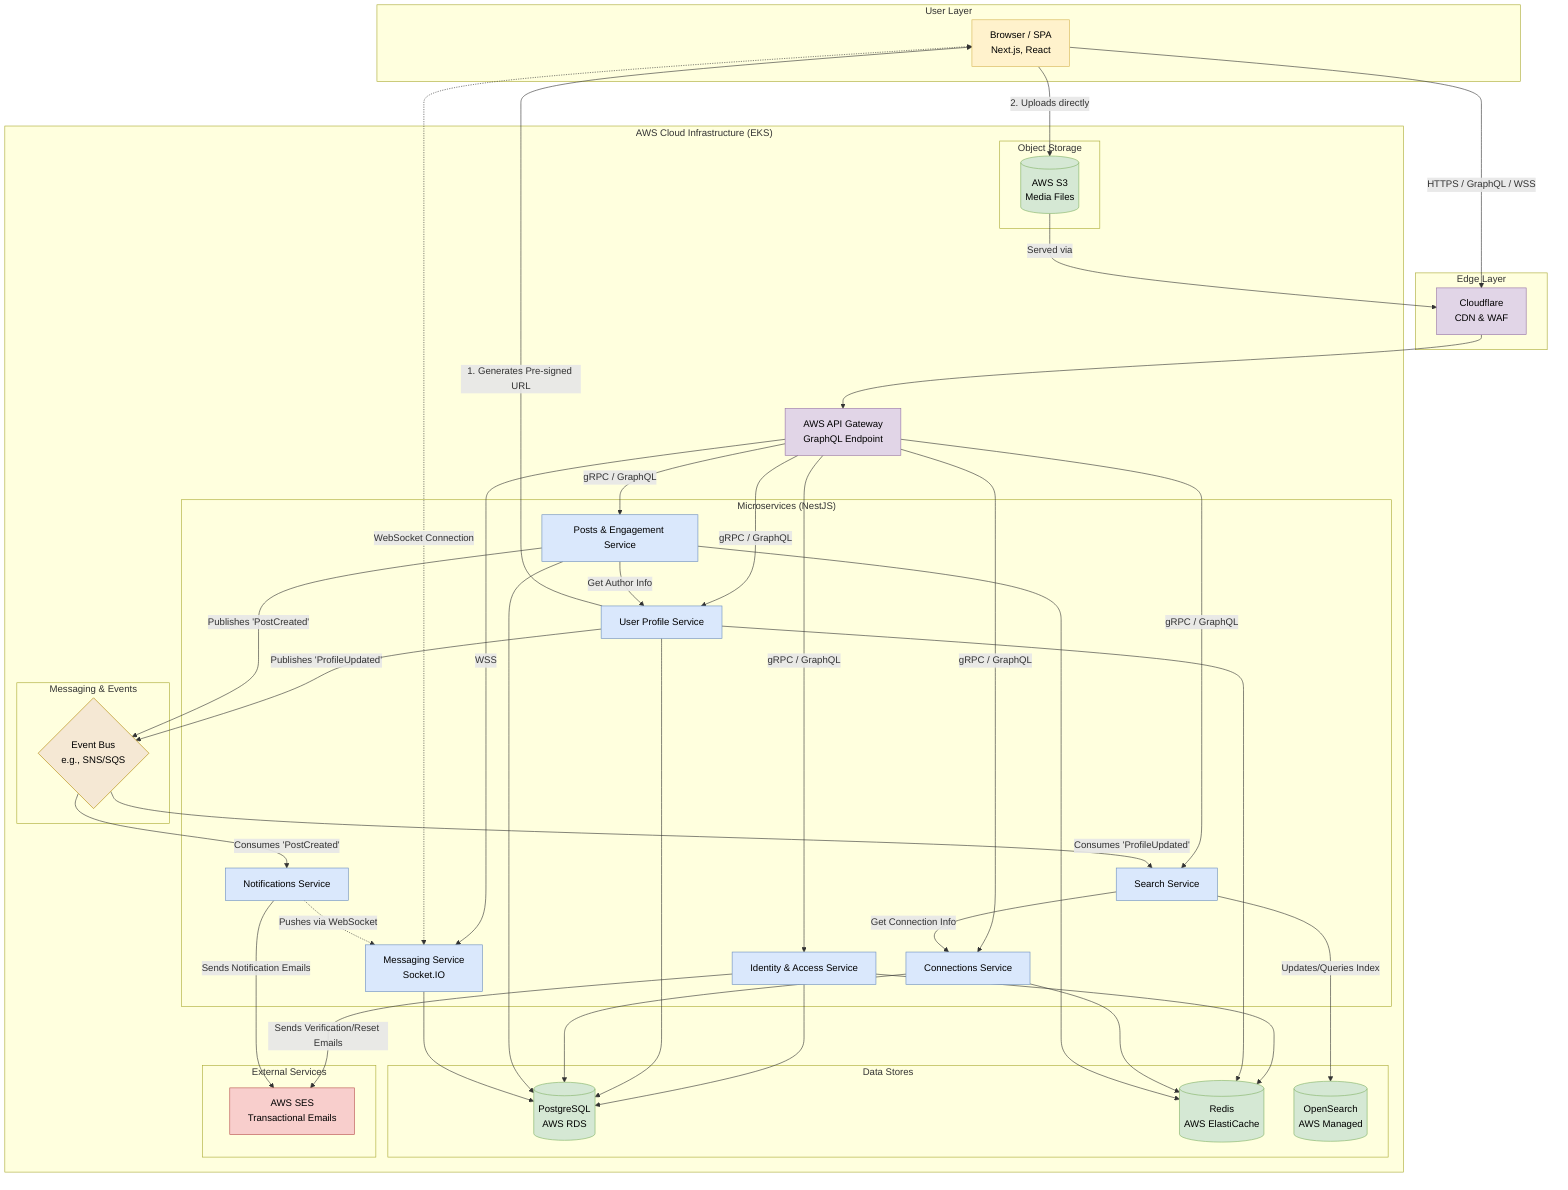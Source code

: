 flowchart TD
    subgraph "User Layer"
        Client[Browser / SPA <br> Next.js, React]
    end

    subgraph "Edge Layer"
        Cloudflare[Cloudflare <br> CDN & WAF]
    end

    subgraph "AWS Cloud Infrastructure (EKS)"
        direction LR
        APIGateway[AWS API Gateway <br> GraphQL Endpoint]
        
        subgraph "Microservices (NestJS)"
            direction TB
            IdentityService[Identity & Access Service]
            ProfileService[User Profile Service]
            ConnectionsService[Connections Service]
            PostsService[Posts & Engagement Service]
            MessagingService[Messaging Service <br> Socket.IO]
            SearchService[Search Service]
            NotificationsService[Notifications Service]
        end

        subgraph "Messaging & Events"
            EventBus{Event Bus <br> e.g., SNS/SQS}
        end

        subgraph "Data Stores"
            direction TB
            PostgreSQL[(PostgreSQL <br> AWS RDS)]
            Redis[(Redis <br> AWS ElastiCache)]
            OpenSearch[(OpenSearch <br> AWS Managed)]
        end
        
        subgraph "Object Storage"
            S3[(AWS S3 <br> Media Files)]
        end

        subgraph "External Services"
            SES[AWS SES <br> Transactional Emails]
        end
    end

    %% --- Connections ---

    %% Client to Backend
    Client -- "HTTPS / GraphQL / WSS" --> Cloudflare
    Cloudflare --> APIGateway

    %% API Gateway to Services
    APIGateway -- "gRPC / GraphQL" --> IdentityService
    APIGateway -- "gRPC / GraphQL" --> ProfileService
    APIGateway -- "gRPC / GraphQL" --> ConnectionsService
    APIGateway -- "gRPC / GraphQL" --> PostsService
    APIGateway -- "gRPC / GraphQL" --> SearchService
    APIGateway -- "WSS" --> MessagingService

    %% Event-Driven Flows
    ProfileService -- "Publishes 'ProfileUpdated'" --> EventBus
    PostsService -- "Publishes 'PostCreated'" --> EventBus
    EventBus -- "Consumes 'ProfileUpdated'" --> SearchService
    EventBus -- "Consumes 'PostCreated'" --> NotificationsService

    %% Service to Database/Cache Interactions
    IdentityService --> PostgreSQL
    IdentityService --> Redis
    ProfileService --> PostgreSQL
    ProfileService --> Redis
    ConnectionsService --> PostgreSQL
    ConnectionsService --> Redis
    PostsService --> PostgreSQL
    PostsService --> Redis
    MessagingService --> PostgreSQL
    
    %% Service to Search
    SearchService -- "Updates/Queries Index" --> OpenSearch
    
    %% Service to Service Communication (gRPC)
    PostsService -- "Get Author Info" --> ProfileService
    SearchService -- "Get Connection Info" --> ConnectionsService
    
    %% Media Flow
    ProfileService -- "1. Generates Pre-signed URL" --> Client
    Client -- "2. Uploads directly" --> S3
    S3 -- "Served via" --> Cloudflare

    %% Email Flow
    IdentityService -- "Sends Verification/Reset Emails" --> SES
    NotificationsService -- "Sends Notification Emails" --> SES

    %% Real-time Flow
    Client <-.-> |WebSocket Connection| MessagingService
    NotificationsService -.-> |Pushes via WebSocket| MessagingService

    %% Styling
    classDef service fill:#dae8fc,stroke:#6c8ebf,color:#000
    classDef datastore fill:#d5e8d4,stroke:#82b366,color:#000
    classDef external fill:#f8cecc,stroke:#b85450,color:#000
    classDef client fill:#fff2cc,stroke:#d6b656,color:#000
    classDef edge fill:#e1d5e7,stroke:#9673a6,color:#000
    classDef messaging fill:#f5e8d4,stroke:#b38600,color:#000
    
    class Client client
    class Cloudflare,APIGateway edge
    class IdentityService,ProfileService,ConnectionsService,PostsService,MessagingService,SearchService,NotificationsService service
    class PostgreSQL,Redis,OpenSearch,S3 datastore
    class SES external
    class EventBus messaging
